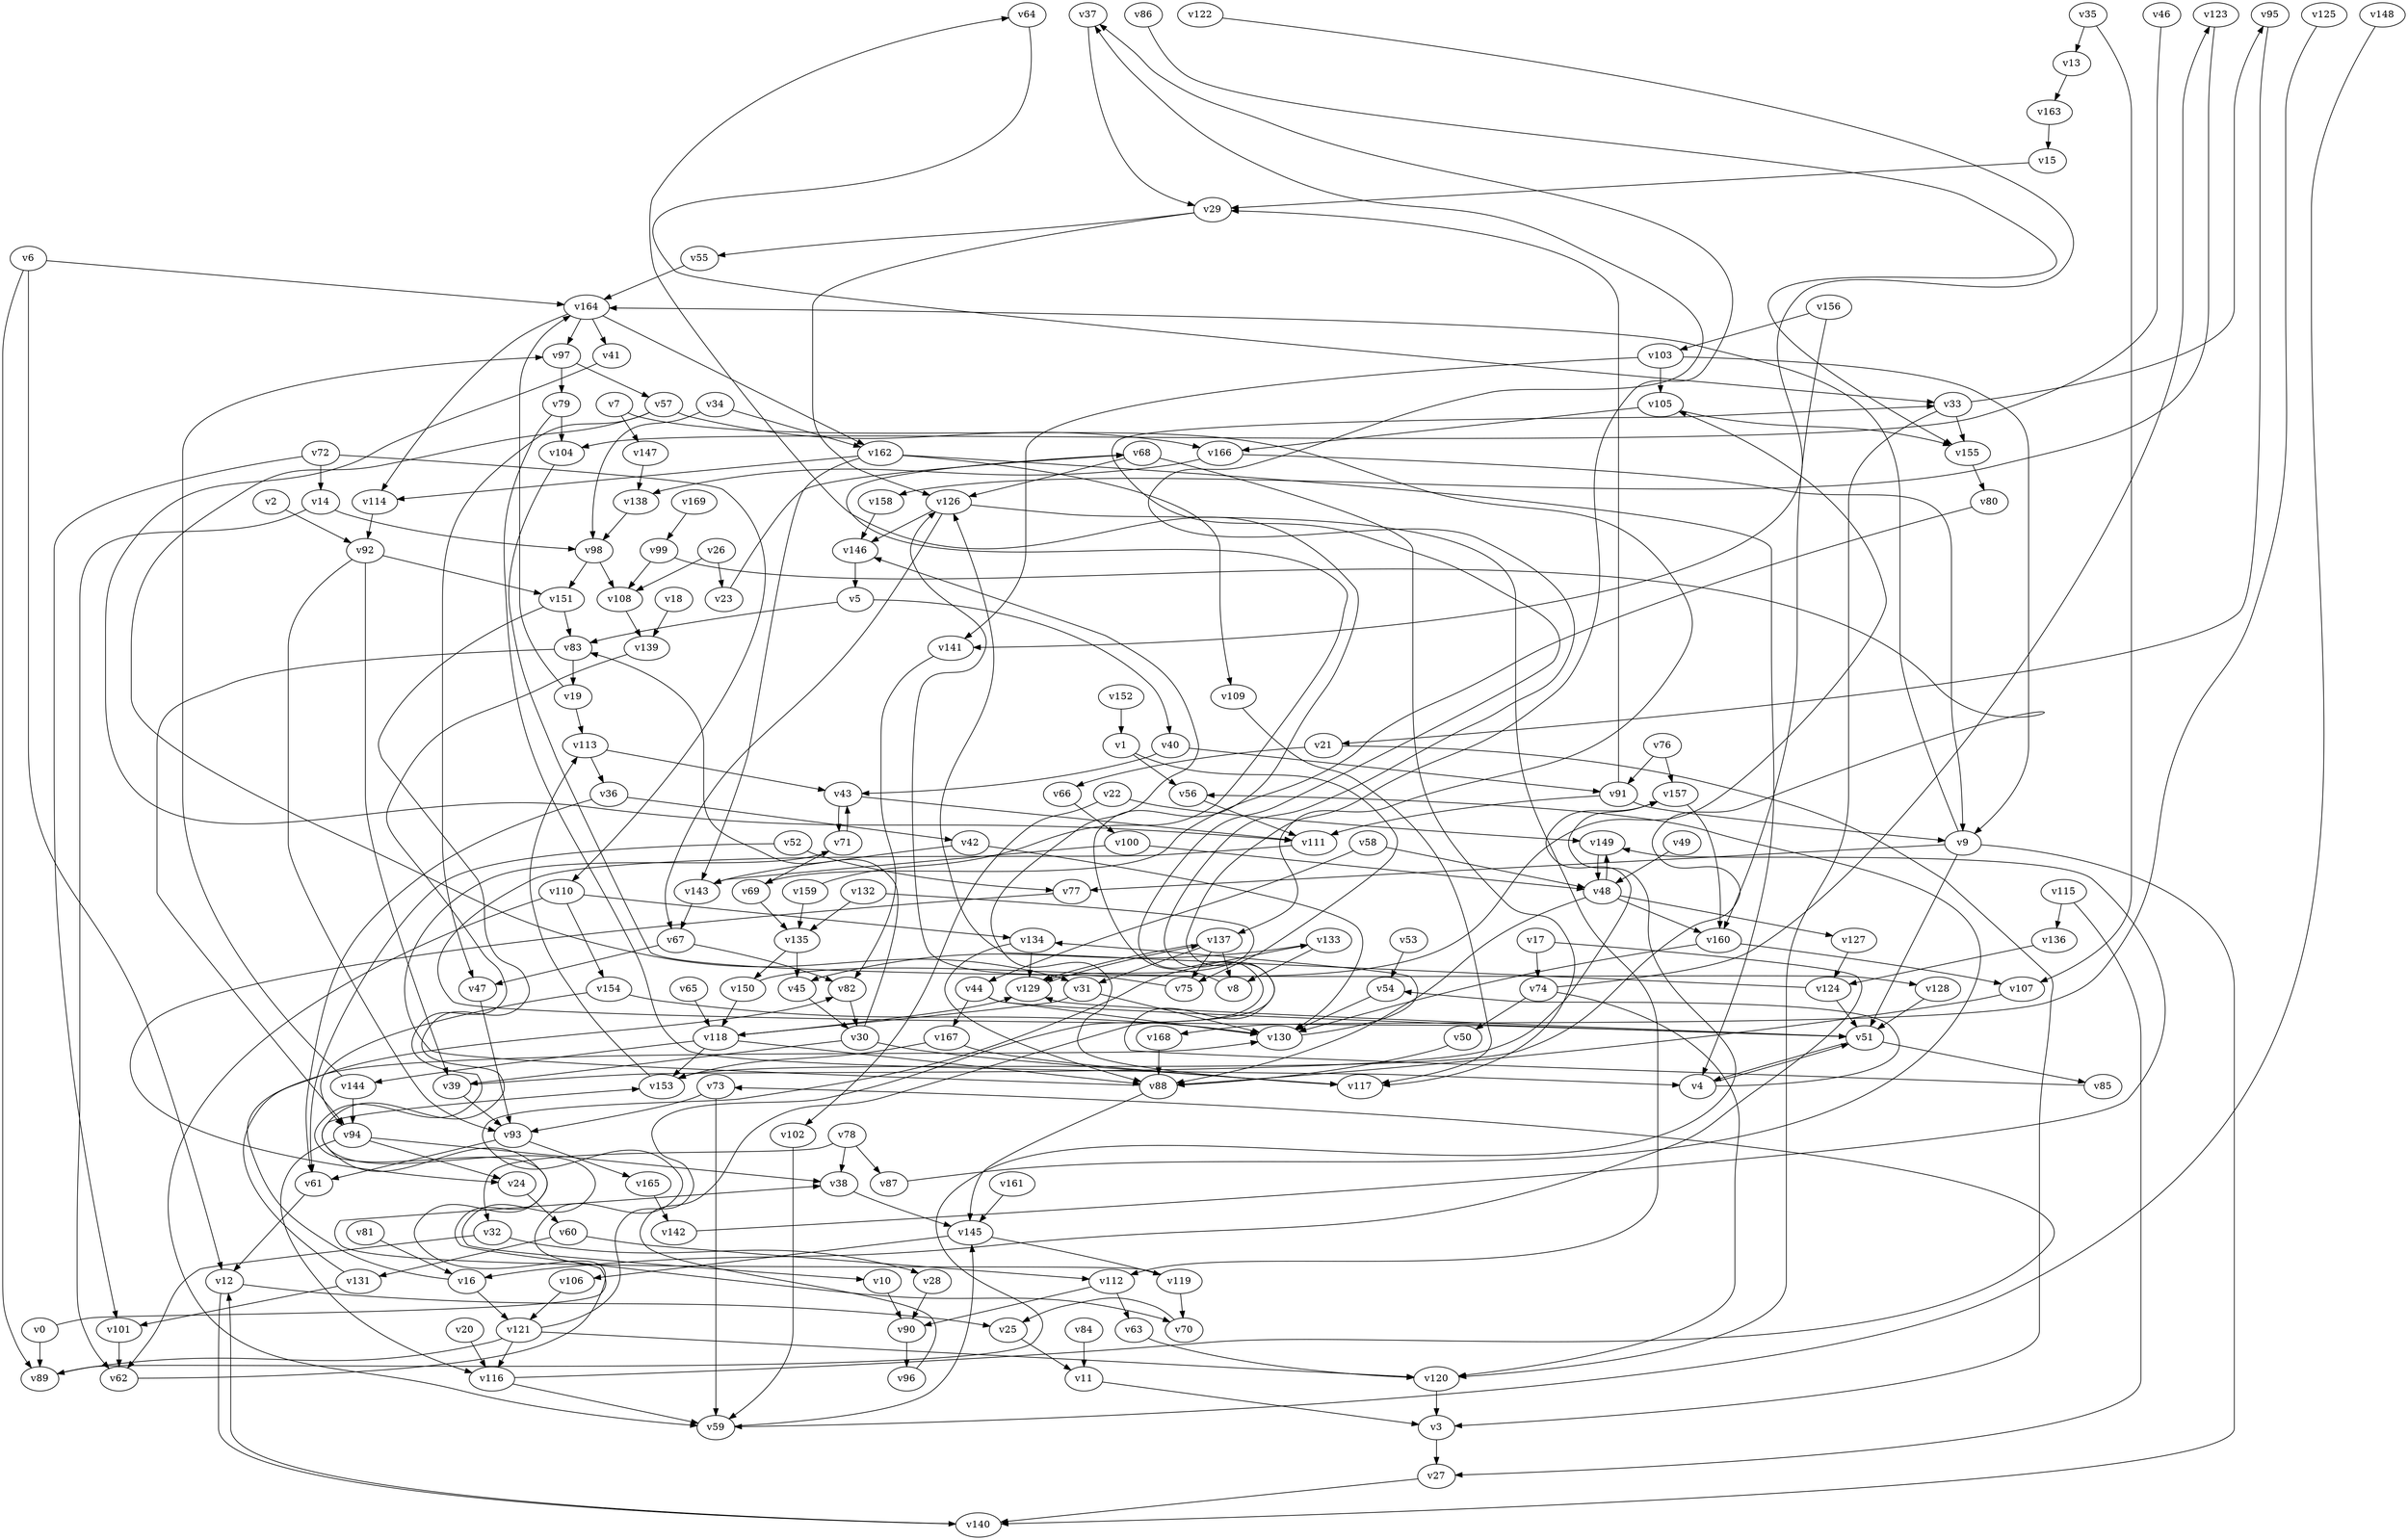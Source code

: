 // Benchmark game 243 - 170 vertices
// time_bound: 40
// targets: v26
digraph G {
    v0 [name="v0", player=0];
    v1 [name="v1", player=0];
    v2 [name="v2", player=1];
    v3 [name="v3", player=1];
    v4 [name="v4", player=0];
    v5 [name="v5", player=1];
    v6 [name="v6", player=0];
    v7 [name="v7", player=1];
    v8 [name="v8", player=0];
    v9 [name="v9", player=1];
    v10 [name="v10", player=1];
    v11 [name="v11", player=0];
    v12 [name="v12", player=1];
    v13 [name="v13", player=0];
    v14 [name="v14", player=1];
    v15 [name="v15", player=1];
    v16 [name="v16", player=1];
    v17 [name="v17", player=0];
    v18 [name="v18", player=1];
    v19 [name="v19", player=0];
    v20 [name="v20", player=1];
    v21 [name="v21", player=0];
    v22 [name="v22", player=0];
    v23 [name="v23", player=1];
    v24 [name="v24", player=0];
    v25 [name="v25", player=1];
    v26 [name="v26", player=0, target=1];
    v27 [name="v27", player=0];
    v28 [name="v28", player=0];
    v29 [name="v29", player=0];
    v30 [name="v30", player=0];
    v31 [name="v31", player=0];
    v32 [name="v32", player=1];
    v33 [name="v33", player=0];
    v34 [name="v34", player=1];
    v35 [name="v35", player=1];
    v36 [name="v36", player=0];
    v37 [name="v37", player=1];
    v38 [name="v38", player=1];
    v39 [name="v39", player=1];
    v40 [name="v40", player=0];
    v41 [name="v41", player=0];
    v42 [name="v42", player=1];
    v43 [name="v43", player=1];
    v44 [name="v44", player=0];
    v45 [name="v45", player=1];
    v46 [name="v46", player=1];
    v47 [name="v47", player=0];
    v48 [name="v48", player=0];
    v49 [name="v49", player=0];
    v50 [name="v50", player=0];
    v51 [name="v51", player=1];
    v52 [name="v52", player=1];
    v53 [name="v53", player=1];
    v54 [name="v54", player=0];
    v55 [name="v55", player=0];
    v56 [name="v56", player=1];
    v57 [name="v57", player=0];
    v58 [name="v58", player=0];
    v59 [name="v59", player=0];
    v60 [name="v60", player=1];
    v61 [name="v61", player=1];
    v62 [name="v62", player=0];
    v63 [name="v63", player=1];
    v64 [name="v64", player=0];
    v65 [name="v65", player=1];
    v66 [name="v66", player=1];
    v67 [name="v67", player=0];
    v68 [name="v68", player=0];
    v69 [name="v69", player=1];
    v70 [name="v70", player=0];
    v71 [name="v71", player=0];
    v72 [name="v72", player=0];
    v73 [name="v73", player=0];
    v74 [name="v74", player=1];
    v75 [name="v75", player=0];
    v76 [name="v76", player=0];
    v77 [name="v77", player=1];
    v78 [name="v78", player=0];
    v79 [name="v79", player=0];
    v80 [name="v80", player=1];
    v81 [name="v81", player=0];
    v82 [name="v82", player=0];
    v83 [name="v83", player=0];
    v84 [name="v84", player=1];
    v85 [name="v85", player=1];
    v86 [name="v86", player=0];
    v87 [name="v87", player=1];
    v88 [name="v88", player=1];
    v89 [name="v89", player=0];
    v90 [name="v90", player=0];
    v91 [name="v91", player=0];
    v92 [name="v92", player=0];
    v93 [name="v93", player=1];
    v94 [name="v94", player=0];
    v95 [name="v95", player=1];
    v96 [name="v96", player=0];
    v97 [name="v97", player=1];
    v98 [name="v98", player=1];
    v99 [name="v99", player=0];
    v100 [name="v100", player=1];
    v101 [name="v101", player=0];
    v102 [name="v102", player=0];
    v103 [name="v103", player=0];
    v104 [name="v104", player=0];
    v105 [name="v105", player=1];
    v106 [name="v106", player=1];
    v107 [name="v107", player=0];
    v108 [name="v108", player=1];
    v109 [name="v109", player=1];
    v110 [name="v110", player=0];
    v111 [name="v111", player=0];
    v112 [name="v112", player=0];
    v113 [name="v113", player=0];
    v114 [name="v114", player=0];
    v115 [name="v115", player=0];
    v116 [name="v116", player=1];
    v117 [name="v117", player=0];
    v118 [name="v118", player=0];
    v119 [name="v119", player=0];
    v120 [name="v120", player=1];
    v121 [name="v121", player=1];
    v122 [name="v122", player=0];
    v123 [name="v123", player=1];
    v124 [name="v124", player=0];
    v125 [name="v125", player=0];
    v126 [name="v126", player=0];
    v127 [name="v127", player=0];
    v128 [name="v128", player=1];
    v129 [name="v129", player=1];
    v130 [name="v130", player=1];
    v131 [name="v131", player=0];
    v132 [name="v132", player=0];
    v133 [name="v133", player=0];
    v134 [name="v134", player=0];
    v135 [name="v135", player=0];
    v136 [name="v136", player=0];
    v137 [name="v137", player=0];
    v138 [name="v138", player=1];
    v139 [name="v139", player=0];
    v140 [name="v140", player=1];
    v141 [name="v141", player=0];
    v142 [name="v142", player=1];
    v143 [name="v143", player=1];
    v144 [name="v144", player=1];
    v145 [name="v145", player=0];
    v146 [name="v146", player=0];
    v147 [name="v147", player=1];
    v148 [name="v148", player=0];
    v149 [name="v149", player=1];
    v150 [name="v150", player=1];
    v151 [name="v151", player=0];
    v152 [name="v152", player=0];
    v153 [name="v153", player=1];
    v154 [name="v154", player=0];
    v155 [name="v155", player=0];
    v156 [name="v156", player=1];
    v157 [name="v157", player=0];
    v158 [name="v158", player=0];
    v159 [name="v159", player=0];
    v160 [name="v160", player=0];
    v161 [name="v161", player=1];
    v162 [name="v162", player=0];
    v163 [name="v163", player=1];
    v164 [name="v164", player=1];
    v165 [name="v165", player=0];
    v166 [name="v166", player=1];
    v167 [name="v167", player=1];
    v168 [name="v168", player=1];
    v169 [name="v169", player=1];

    v0 -> v133 [constraint="t >= 1"];
    v1 -> v75;
    v2 -> v92;
    v3 -> v27;
    v4 -> v54 [constraint="t mod 2 == 0"];
    v5 -> v40;
    v6 -> v12;
    v7 -> v137 [constraint="t < 10"];
    v8 -> v64 [constraint="t >= 1"];
    v9 -> v140;
    v10 -> v90;
    v11 -> v3;
    v12 -> v25;
    v13 -> v163;
    v14 -> v98;
    v15 -> v29;
    v16 -> v130 [constraint="t mod 2 == 1"];
    v17 -> v16 [constraint="t mod 5 == 2"];
    v18 -> v139;
    v19 -> v113;
    v20 -> v116;
    v21 -> v3;
    v22 -> v149;
    v23 -> v68 [constraint="t >= 5"];
    v24 -> v60;
    v25 -> v11;
    v26 -> v23;
    v27 -> v140;
    v28 -> v90;
    v29 -> v55;
    v30 -> v117;
    v31 -> v130;
    v32 -> v28;
    v33 -> v95 [constraint="t < 9"];
    v34 -> v98;
    v35 -> v107;
    v36 -> v61;
    v37 -> v29 [constraint="t < 6"];
    v38 -> v145;
    v39 -> v157 [constraint="t >= 3"];
    v40 -> v43;
    v41 -> v111 [constraint="t >= 4"];
    v42 -> v143;
    v43 -> v111;
    v44 -> v51 [constraint="t >= 4"];
    v45 -> v30 [constraint="t mod 2 == 1"];
    v46 -> v104 [constraint="t < 5"];
    v47 -> v93;
    v48 -> v160;
    v49 -> v48;
    v50 -> v88;
    v51 -> v129 [constraint="t >= 1"];
    v52 -> v77;
    v53 -> v54;
    v54 -> v130;
    v55 -> v164;
    v56 -> v111;
    v57 -> v31 [constraint="t < 8"];
    v58 -> v48;
    v59 -> v145;
    v60 -> v131;
    v61 -> v12;
    v62 -> v153 [constraint="t < 13"];
    v63 -> v120;
    v64 -> v33 [constraint="t >= 4"];
    v65 -> v118;
    v66 -> v100;
    v67 -> v47;
    v68 -> v126;
    v69 -> v135;
    v70 -> v25 [constraint="t >= 4"];
    v71 -> v43;
    v72 -> v110;
    v73 -> v59;
    v74 -> v123 [constraint="t >= 3"];
    v75 -> v126 [constraint="t >= 3"];
    v76 -> v91;
    v77 -> v24 [constraint="t mod 2 == 1"];
    v78 -> v87;
    v79 -> v4 [constraint="t >= 2"];
    v80 -> v69 [constraint="t < 11"];
    v81 -> v16;
    v82 -> v30;
    v83 -> v19;
    v84 -> v11;
    v85 -> v37 [constraint="t mod 2 == 1"];
    v86 -> v155 [constraint="t mod 3 == 2"];
    v87 -> v56 [constraint="t < 10"];
    v88 -> v71 [constraint="t < 6"];
    v89 -> v157 [constraint="t < 13"];
    v90 -> v96;
    v91 -> v111;
    v92 -> v151;
    v93 -> v165;
    v94 -> v116;
    v95 -> v21 [constraint="t < 8"];
    v96 -> v37 [constraint="t < 7"];
    v97 -> v57;
    v98 -> v108;
    v99 -> v153 [constraint="t < 11"];
    v100 -> v143;
    v101 -> v62;
    v102 -> v59;
    v103 -> v9;
    v104 -> v128 [constraint="t >= 4"];
    v105 -> v155;
    v106 -> v121;
    v107 -> v88 [constraint="t mod 5 == 0"];
    v108 -> v139;
    v109 -> v117;
    v110 -> v154;
    v111 -> v51 [constraint="t < 6"];
    v112 -> v63;
    v113 -> v36;
    v114 -> v92;
    v115 -> v136;
    v116 -> v73 [constraint="t mod 3 == 0"];
    v117 -> v146 [constraint="t >= 1"];
    v118 -> v129 [constraint="t < 5"];
    v119 -> v38 [constraint="t >= 3"];
    v120 -> v3;
    v121 -> v33 [constraint="t < 14"];
    v122 -> v141 [constraint="t mod 4 == 3"];
    v123 -> v158 [constraint="t < 9"];
    v124 -> v126 [constraint="t mod 5 == 3"];
    v125 -> v168 [constraint="t >= 2"];
    v126 -> v146;
    v127 -> v124;
    v128 -> v51;
    v129 -> v137;
    v130 -> v134 [constraint="t mod 2 == 0"];
    v131 -> v82 [constraint="t >= 5"];
    v132 -> v129 [constraint="t < 11"];
    v133 -> v45 [constraint="t >= 4"];
    v134 -> v129;
    v135 -> v45;
    v136 -> v124;
    v137 -> v129;
    v138 -> v98;
    v139 -> v70 [constraint="t < 6"];
    v140 -> v12;
    v141 -> v82;
    v142 -> v149 [constraint="t mod 2 == 0"];
    v143 -> v67;
    v144 -> v97;
    v145 -> v106;
    v146 -> v5;
    v147 -> v138;
    v148 -> v59 [constraint="t < 10"];
    v149 -> v48;
    v150 -> v105 [constraint="t < 13"];
    v151 -> v10 [constraint="t >= 1"];
    v152 -> v1;
    v153 -> v113;
    v154 -> v130;
    v155 -> v80;
    v156 -> v160;
    v157 -> v160;
    v158 -> v146;
    v159 -> v68 [constraint="t >= 5"];
    v160 -> v130;
    v161 -> v145;
    v162 -> v143;
    v163 -> v15;
    v164 -> v162;
    v165 -> v142;
    v166 -> v138;
    v167 -> v117;
    v168 -> v88;
    v169 -> v99;
    v92 -> v93;
    v133 -> v8;
    v124 -> v51;
    v33 -> v120;
    v91 -> v9;
    v40 -> v91;
    v91 -> v29;
    v137 -> v8;
    v116 -> v59;
    v121 -> v116;
    v144 -> v94;
    v74 -> v50;
    v110 -> v134;
    v92 -> v39;
    v135 -> v150;
    v6 -> v89;
    v72 -> v101;
    v9 -> v77;
    v134 -> v88;
    v4 -> v51;
    v98 -> v151;
    v51 -> v4;
    v57 -> v166;
    v19 -> v164;
    v22 -> v102;
    v72 -> v14;
    v74 -> v120;
    v36 -> v42;
    v166 -> v9;
    v162 -> v114;
    v118 -> v88;
    v126 -> v67;
    v29 -> v126;
    v137 -> v31;
    v78 -> v32;
    v35 -> v13;
    v0 -> v89;
    v78 -> v38;
    v132 -> v135;
    v58 -> v44;
    v43 -> v71;
    v76 -> v157;
    v156 -> v103;
    v44 -> v167;
    v44 -> v130;
    v48 -> v127;
    v33 -> v155;
    v34 -> v162;
    v137 -> v75;
    v115 -> v27;
    v48 -> v149;
    v94 -> v38;
    v9 -> v164;
    v145 -> v119;
    v167 -> v153;
    v119 -> v70;
    v118 -> v153;
    v88 -> v145;
    v99 -> v108;
    v67 -> v82;
    v16 -> v121;
    v5 -> v83;
    v30 -> v39;
    v71 -> v69;
    v121 -> v89;
    v121 -> v120;
    v57 -> v47;
    v6 -> v164;
    v164 -> v114;
    v14 -> v62;
    v26 -> v108;
    v160 -> v107;
    v113 -> v43;
    v110 -> v59;
    v79 -> v104;
    v131 -> v101;
    v100 -> v48;
    v83 -> v94;
    v48 -> v88;
    v73 -> v93;
    v162 -> v109;
    v42 -> v130;
    v17 -> v74;
    v94 -> v24;
    v51 -> v85;
    v159 -> v135;
    v150 -> v118;
    v30 -> v83;
    v103 -> v141;
    v52 -> v61;
    v32 -> v62;
    v21 -> v66;
    v12 -> v140;
    v103 -> v105;
    v60 -> v112;
    v164 -> v97;
    v31 -> v118;
    v118 -> v144;
    v126 -> v112;
    v1 -> v56;
    v7 -> v147;
    v97 -> v79;
    v112 -> v90;
    v154 -> v94;
    v9 -> v51;
    v151 -> v83;
    v164 -> v41;
    v162 -> v4;
    v93 -> v61;
    v68 -> v117;
    v39 -> v93;
    v105 -> v166;
}
